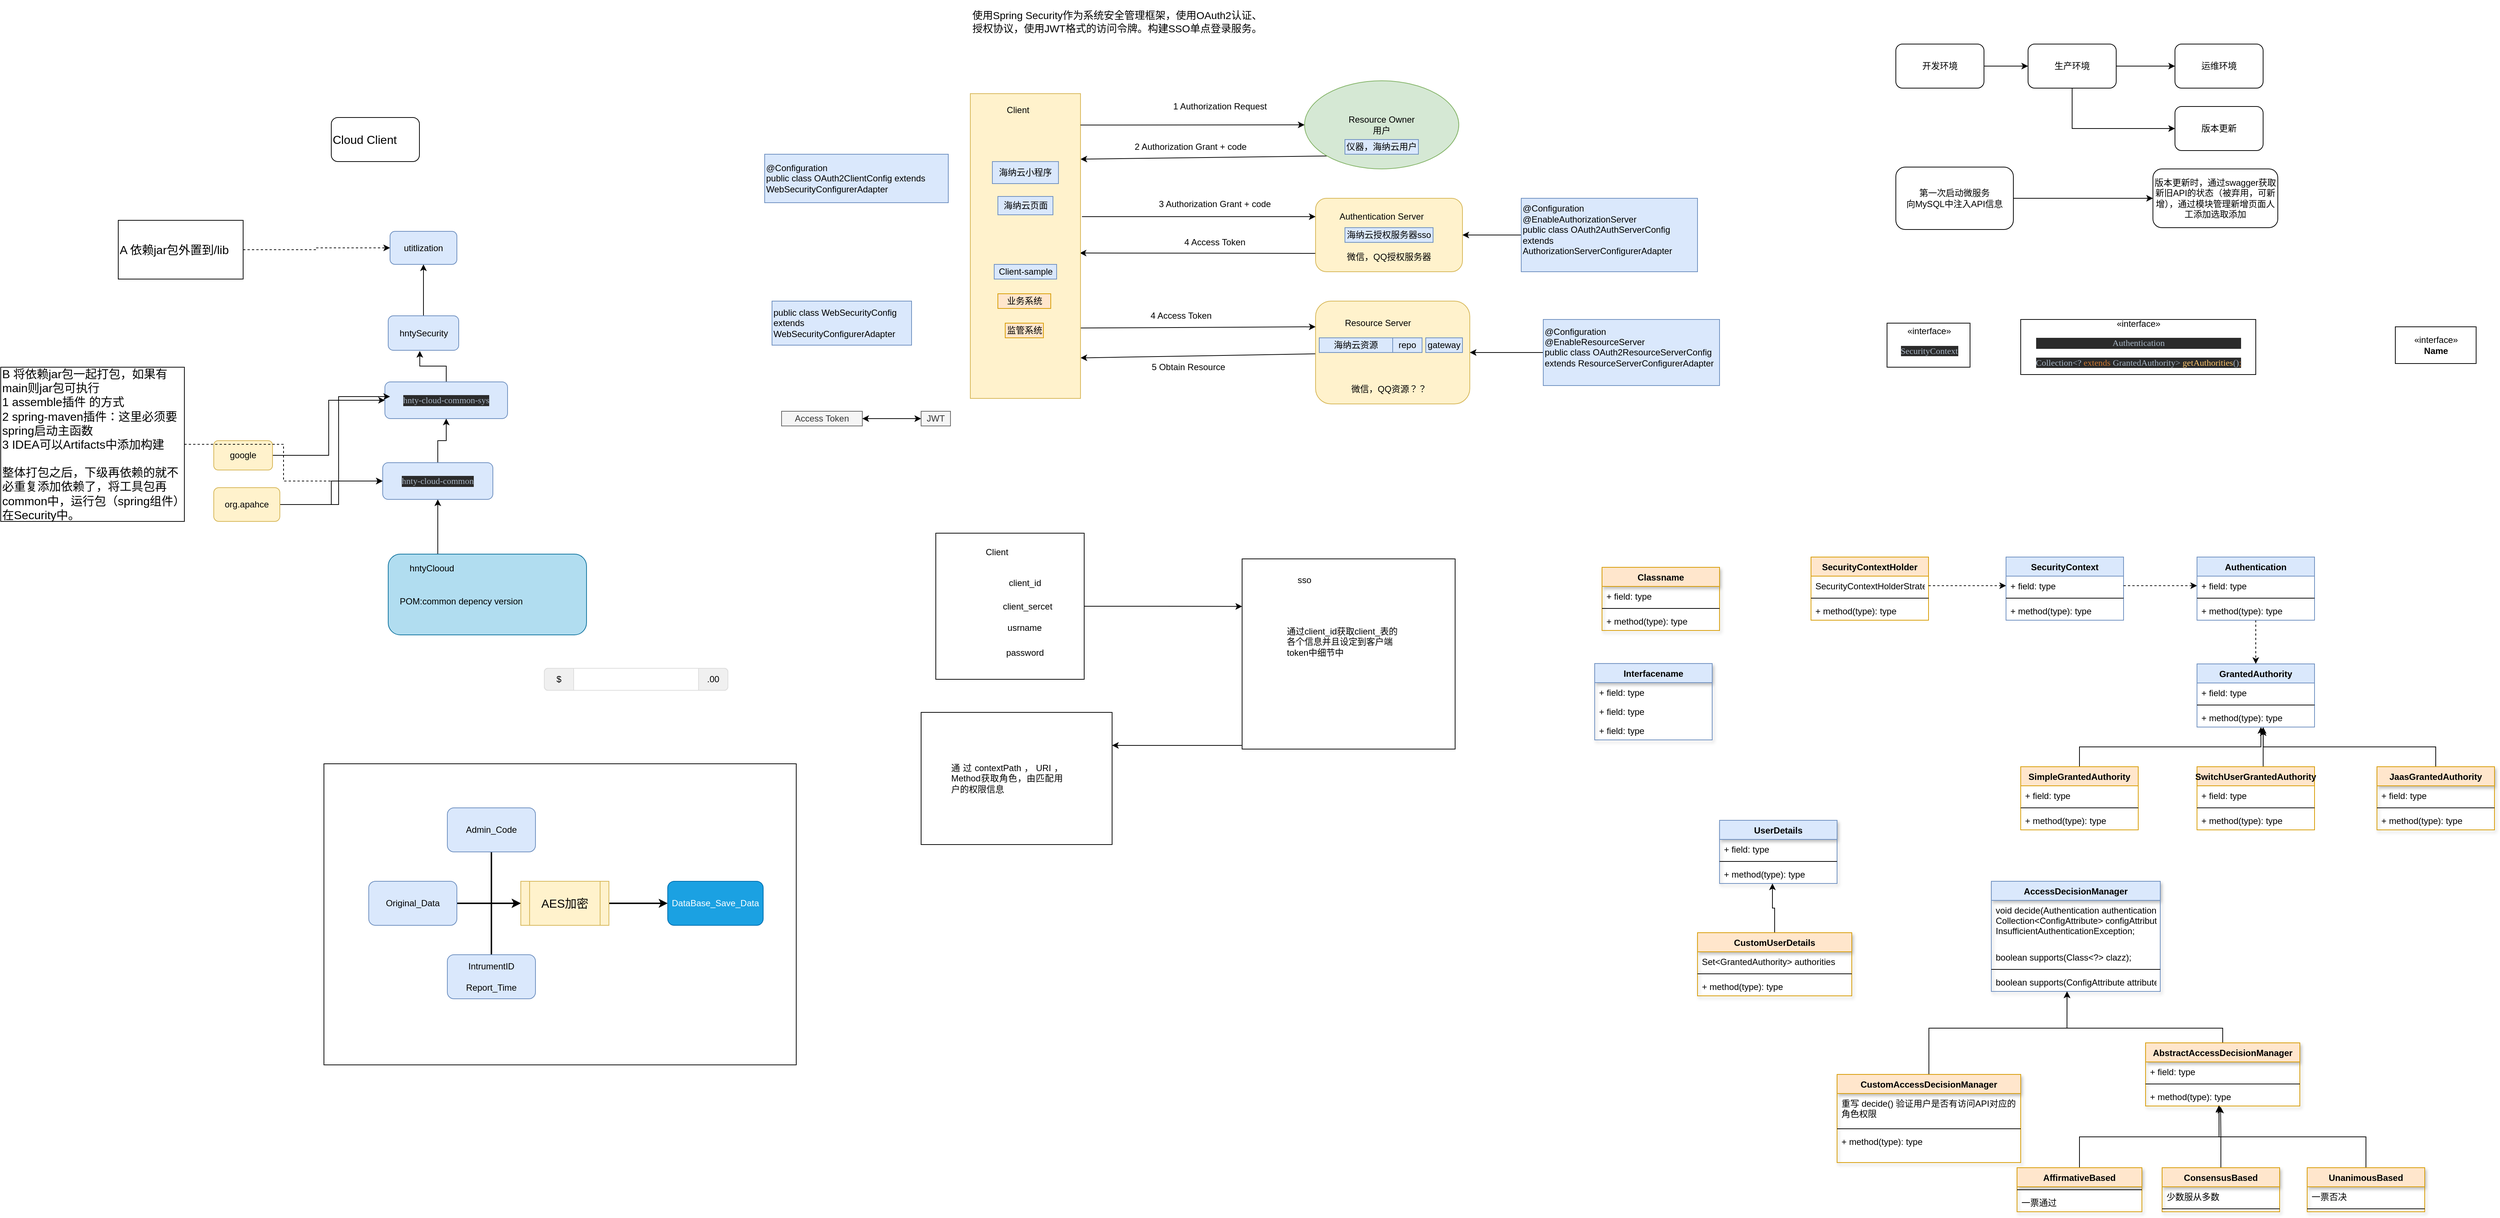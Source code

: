 <mxfile version="12.3.9" type="github" pages="1">
  <diagram id="NZ1MvinwC9dphN5qzvx4" name="Page-1">
    <mxGraphModel dx="3076" dy="762" grid="1" gridSize="10" guides="1" tooltips="1" connect="1" arrows="1" fold="1" page="1" pageScale="1" pageWidth="827" pageHeight="1169" math="0" shadow="0">
      <root>
        <mxCell id="0"/>
        <mxCell id="1" parent="0"/>
        <mxCell id="QCKz1rk2ccgRRMg8vA8--26" value="" style="rounded=0;whiteSpace=wrap;html=1;" parent="1" vertex="1">
          <mxGeometry x="33" y="1030" width="260" height="180" as="geometry"/>
        </mxCell>
        <mxCell id="hAzDHQYxlsSDVjP9j_ip-12" value="" style="rounded=0;whiteSpace=wrap;html=1;" parent="1" vertex="1">
          <mxGeometry x="-780" y="1100" width="643" height="410" as="geometry"/>
        </mxCell>
        <mxCell id="EbfM9CHVRym8zktASDZ2-1" value="&lt;p class=&quot;MsoNormal&quot;&gt;&lt;span style=&quot;font-size: 10.5pt&quot;&gt;&lt;font face=&quot;等线&quot;&gt;使用&lt;/font&gt;Spring&lt;/span&gt;&lt;span style=&quot;font-size: 10.5pt&quot;&gt;&amp;nbsp;Security&lt;/span&gt;&lt;span style=&quot;font-size: 10.5pt&quot;&gt;作为系统安全管理框架，使用&lt;/span&gt;&lt;span style=&quot;font-size: 10.5pt&quot;&gt;OAuth2&lt;/span&gt;&lt;span style=&quot;font-size: 10.5pt&quot;&gt;认证、授权协议，使用&lt;/span&gt;&lt;span style=&quot;font-size: 10.5pt&quot;&gt;JWT&lt;/span&gt;&lt;span style=&quot;font-size: 10.5pt&quot;&gt;&lt;font face=&quot;等线&quot;&gt;格式的访问令牌。构建&lt;/font&gt;SSO单点登录服务。&lt;/span&gt;&lt;/p&gt;" style="text;html=1;strokeColor=none;fillColor=none;align=center;verticalAlign=middle;whiteSpace=wrap;rounded=0;" parent="1" vertex="1">
          <mxGeometry x="100" y="60" width="400" height="60" as="geometry"/>
        </mxCell>
        <mxCell id="EbfM9CHVRym8zktASDZ2-30" style="edgeStyle=none;rounded=0;orthogonalLoop=1;jettySize=auto;html=1;exitX=0;exitY=1;exitDx=0;exitDy=0;entryX=1;entryY=0.215;entryDx=0;entryDy=0;entryPerimeter=0;" parent="1" source="EbfM9CHVRym8zktASDZ2-14" target="EbfM9CHVRym8zktASDZ2-17" edge="1">
          <mxGeometry relative="1" as="geometry"/>
        </mxCell>
        <mxCell id="EbfM9CHVRym8zktASDZ2-14" value="Resource Owner&lt;br&gt;用户" style="ellipse;whiteSpace=wrap;html=1;fillColor=#d5e8d4;strokeColor=#82b366;" parent="1" vertex="1">
          <mxGeometry x="555" y="170" width="210" height="120" as="geometry"/>
        </mxCell>
        <mxCell id="EbfM9CHVRym8zktASDZ2-38" style="edgeStyle=none;rounded=0;orthogonalLoop=1;jettySize=auto;html=1;exitX=0;exitY=0.75;exitDx=0;exitDy=0;entryX=0.993;entryY=0.523;entryDx=0;entryDy=0;entryPerimeter=0;" parent="1" source="EbfM9CHVRym8zktASDZ2-15" target="EbfM9CHVRym8zktASDZ2-17" edge="1">
          <mxGeometry relative="1" as="geometry"/>
        </mxCell>
        <mxCell id="EbfM9CHVRym8zktASDZ2-15" value="" style="rounded=1;whiteSpace=wrap;html=1;fillColor=#fff2cc;strokeColor=#d6b656;" parent="1" vertex="1">
          <mxGeometry x="570" y="330" width="200" height="100" as="geometry"/>
        </mxCell>
        <mxCell id="EbfM9CHVRym8zktASDZ2-41" style="edgeStyle=none;rounded=0;orthogonalLoop=1;jettySize=auto;html=1;entryX=1;entryY=0.867;entryDx=0;entryDy=0;entryPerimeter=0;" parent="1" source="EbfM9CHVRym8zktASDZ2-16" target="EbfM9CHVRym8zktASDZ2-17" edge="1">
          <mxGeometry relative="1" as="geometry"/>
        </mxCell>
        <mxCell id="EbfM9CHVRym8zktASDZ2-16" value="" style="rounded=1;whiteSpace=wrap;html=1;fillColor=#fff2cc;strokeColor=#d6b656;" parent="1" vertex="1">
          <mxGeometry x="570" y="470" width="210" height="140" as="geometry"/>
        </mxCell>
        <mxCell id="EbfM9CHVRym8zktASDZ2-40" style="edgeStyle=none;rounded=0;orthogonalLoop=1;jettySize=auto;html=1;exitX=0.993;exitY=0.769;exitDx=0;exitDy=0;entryX=0;entryY=0.25;entryDx=0;entryDy=0;exitPerimeter=0;" parent="1" source="EbfM9CHVRym8zktASDZ2-17" target="EbfM9CHVRym8zktASDZ2-16" edge="1">
          <mxGeometry relative="1" as="geometry"/>
        </mxCell>
        <mxCell id="EbfM9CHVRym8zktASDZ2-17" value="" style="rounded=0;whiteSpace=wrap;html=1;fillColor=#fff2cc;strokeColor=#d6b656;" parent="1" vertex="1">
          <mxGeometry x="100" y="187.5" width="150" height="415" as="geometry"/>
        </mxCell>
        <mxCell id="EbfM9CHVRym8zktASDZ2-18" value="Client" style="text;html=1;strokeColor=none;fillColor=none;align=center;verticalAlign=middle;whiteSpace=wrap;rounded=0;" parent="1" vertex="1">
          <mxGeometry x="145" y="200" width="40" height="20" as="geometry"/>
        </mxCell>
        <mxCell id="EbfM9CHVRym8zktASDZ2-19" value="仪器，海纳云用户" style="text;html=1;strokeColor=#6c8ebf;fillColor=#dae8fc;align=center;verticalAlign=middle;whiteSpace=wrap;rounded=0;" parent="1" vertex="1">
          <mxGeometry x="610" y="250" width="100" height="20" as="geometry"/>
        </mxCell>
        <mxCell id="EbfM9CHVRym8zktASDZ2-20" value="Authentication Server" style="text;html=1;strokeColor=none;fillColor=none;align=center;verticalAlign=middle;whiteSpace=wrap;rounded=0;" parent="1" vertex="1">
          <mxGeometry x="590" y="340" width="140" height="30" as="geometry"/>
        </mxCell>
        <mxCell id="EbfM9CHVRym8zktASDZ2-24" value="Resource Server" style="text;html=1;strokeColor=none;fillColor=none;align=center;verticalAlign=middle;whiteSpace=wrap;rounded=0;" parent="1" vertex="1">
          <mxGeometry x="600" y="480" width="110" height="40" as="geometry"/>
        </mxCell>
        <mxCell id="EbfM9CHVRym8zktASDZ2-25" value="海纳云小程序" style="text;html=1;strokeColor=#6c8ebf;fillColor=#dae8fc;align=center;verticalAlign=middle;whiteSpace=wrap;rounded=0;" parent="1" vertex="1">
          <mxGeometry x="130" y="280" width="90" height="30" as="geometry"/>
        </mxCell>
        <mxCell id="EbfM9CHVRym8zktASDZ2-26" value="海纳云页面" style="text;html=1;strokeColor=#6c8ebf;fillColor=#dae8fc;align=center;verticalAlign=middle;whiteSpace=wrap;rounded=0;" parent="1" vertex="1">
          <mxGeometry x="137.5" y="327.5" width="75" height="25" as="geometry"/>
        </mxCell>
        <mxCell id="EbfM9CHVRym8zktASDZ2-27" value="" style="endArrow=classic;html=1;exitX=1;exitY=0.103;exitDx=0;exitDy=0;entryX=0;entryY=0.5;entryDx=0;entryDy=0;exitPerimeter=0;" parent="1" source="EbfM9CHVRym8zktASDZ2-17" target="EbfM9CHVRym8zktASDZ2-14" edge="1">
          <mxGeometry width="50" height="50" relative="1" as="geometry">
            <mxPoint x="350" y="230" as="sourcePoint"/>
            <mxPoint x="400" y="180" as="targetPoint"/>
          </mxGeometry>
        </mxCell>
        <mxCell id="EbfM9CHVRym8zktASDZ2-28" value="1 Authorization Request" style="text;html=1;strokeColor=none;fillColor=none;align=center;verticalAlign=middle;whiteSpace=wrap;rounded=0;" parent="1" vertex="1">
          <mxGeometry x="360" y="190" width="160" height="30" as="geometry"/>
        </mxCell>
        <mxCell id="EbfM9CHVRym8zktASDZ2-31" value="2 Authorization Grant + code" style="text;html=1;strokeColor=none;fillColor=none;align=center;verticalAlign=middle;whiteSpace=wrap;rounded=0;" parent="1" vertex="1">
          <mxGeometry x="310" y="250" width="180" height="20" as="geometry"/>
        </mxCell>
        <mxCell id="EbfM9CHVRym8zktASDZ2-32" value="海纳云授权服务器sso" style="text;html=1;strokeColor=#6c8ebf;fillColor=#dae8fc;align=center;verticalAlign=middle;whiteSpace=wrap;rounded=0;" parent="1" vertex="1">
          <mxGeometry x="610" y="370" width="120" height="20" as="geometry"/>
        </mxCell>
        <mxCell id="EbfM9CHVRym8zktASDZ2-33" value="微信，QQ授权服务器" style="text;html=1;strokeColor=none;fillColor=none;align=center;verticalAlign=middle;whiteSpace=wrap;rounded=0;" parent="1" vertex="1">
          <mxGeometry x="610" y="400" width="120" height="20" as="geometry"/>
        </mxCell>
        <mxCell id="EbfM9CHVRym8zktASDZ2-34" value="海纳云资源" style="text;html=1;strokeColor=#6c8ebf;fillColor=#dae8fc;align=center;verticalAlign=middle;whiteSpace=wrap;rounded=0;" parent="1" vertex="1">
          <mxGeometry x="575" y="520" width="100" height="20" as="geometry"/>
        </mxCell>
        <mxCell id="EbfM9CHVRym8zktASDZ2-35" value="微信，QQ资源？？" style="text;html=1;strokeColor=none;fillColor=none;align=center;verticalAlign=middle;whiteSpace=wrap;rounded=0;" parent="1" vertex="1">
          <mxGeometry x="610" y="580" width="120" height="20" as="geometry"/>
        </mxCell>
        <mxCell id="EbfM9CHVRym8zktASDZ2-36" value="" style="endArrow=classic;html=1;entryX=0;entryY=0.25;entryDx=0;entryDy=0;" parent="1" target="EbfM9CHVRym8zktASDZ2-15" edge="1">
          <mxGeometry width="50" height="50" relative="1" as="geometry">
            <mxPoint x="252" y="355" as="sourcePoint"/>
            <mxPoint x="400" y="350" as="targetPoint"/>
          </mxGeometry>
        </mxCell>
        <mxCell id="EbfM9CHVRym8zktASDZ2-37" value="3 Authorization Grant + code" style="text;html=1;strokeColor=none;fillColor=none;align=center;verticalAlign=middle;whiteSpace=wrap;rounded=0;" parent="1" vertex="1">
          <mxGeometry x="346" y="328" width="174" height="20" as="geometry"/>
        </mxCell>
        <mxCell id="EbfM9CHVRym8zktASDZ2-39" value="4 Access Token" style="text;html=1;strokeColor=none;fillColor=none;align=center;verticalAlign=middle;whiteSpace=wrap;rounded=0;" parent="1" vertex="1">
          <mxGeometry x="346" y="380" width="174" height="20" as="geometry"/>
        </mxCell>
        <mxCell id="EbfM9CHVRym8zktASDZ2-44" value="4 Access Token" style="text;html=1;strokeColor=none;fillColor=none;align=center;verticalAlign=middle;whiteSpace=wrap;rounded=0;" parent="1" vertex="1">
          <mxGeometry x="300" y="480" width="174" height="20" as="geometry"/>
        </mxCell>
        <mxCell id="EbfM9CHVRym8zktASDZ2-45" value="5 Obtain Resource" style="text;html=1;strokeColor=none;fillColor=none;align=center;verticalAlign=middle;whiteSpace=wrap;rounded=0;" parent="1" vertex="1">
          <mxGeometry x="310" y="550" width="174" height="20" as="geometry"/>
        </mxCell>
        <mxCell id="EbfM9CHVRym8zktASDZ2-46" value="Access Token" style="text;html=1;strokeColor=#666666;fillColor=#f5f5f5;align=center;verticalAlign=middle;whiteSpace=wrap;rounded=0;fontColor=#333333;" parent="1" vertex="1">
          <mxGeometry x="-157" y="620" width="110" height="20" as="geometry"/>
        </mxCell>
        <mxCell id="EbfM9CHVRym8zktASDZ2-47" value="JWT" style="text;html=1;strokeColor=#666666;fillColor=#f5f5f5;align=center;verticalAlign=middle;whiteSpace=wrap;rounded=0;fontColor=#333333;" parent="1" vertex="1">
          <mxGeometry x="33" y="620" width="40" height="20" as="geometry"/>
        </mxCell>
        <mxCell id="EbfM9CHVRym8zktASDZ2-49" value="" style="endArrow=classic;startArrow=classic;html=1;exitX=1;exitY=0.5;exitDx=0;exitDy=0;entryX=0;entryY=0.5;entryDx=0;entryDy=0;" parent="1" source="EbfM9CHVRym8zktASDZ2-46" target="EbfM9CHVRym8zktASDZ2-47" edge="1">
          <mxGeometry width="50" height="50" relative="1" as="geometry">
            <mxPoint x="-27" y="630" as="sourcePoint"/>
            <mxPoint x="23" y="580" as="targetPoint"/>
          </mxGeometry>
        </mxCell>
        <mxCell id="EbfM9CHVRym8zktASDZ2-68" style="edgeStyle=orthogonalEdgeStyle;rounded=0;orthogonalLoop=1;jettySize=auto;html=1;entryX=1;entryY=0.5;entryDx=0;entryDy=0;" parent="1" source="EbfM9CHVRym8zktASDZ2-55" target="EbfM9CHVRym8zktASDZ2-15" edge="1">
          <mxGeometry relative="1" as="geometry"/>
        </mxCell>
        <mxCell id="EbfM9CHVRym8zktASDZ2-55" value="&lt;div&gt;@Configuration&lt;/div&gt;&lt;div&gt;@EnableAuthorizationServer&lt;/div&gt;&lt;div&gt;public class OAuth2AuthServerConfig extends AuthorizationServerConfigurerAdapter&amp;nbsp;&lt;/div&gt;&lt;div&gt;&lt;br&gt;&lt;/div&gt;" style="text;html=1;strokeColor=#6c8ebf;fillColor=#dae8fc;align=left;verticalAlign=middle;whiteSpace=wrap;rounded=0;" parent="1" vertex="1">
          <mxGeometry x="850" y="330" width="240" height="100" as="geometry"/>
        </mxCell>
        <mxCell id="EbfM9CHVRym8zktASDZ2-69" style="edgeStyle=orthogonalEdgeStyle;rounded=0;orthogonalLoop=1;jettySize=auto;html=1;" parent="1" source="EbfM9CHVRym8zktASDZ2-56" target="EbfM9CHVRym8zktASDZ2-16" edge="1">
          <mxGeometry relative="1" as="geometry"/>
        </mxCell>
        <mxCell id="EbfM9CHVRym8zktASDZ2-56" value="&lt;div&gt;@Configuration&lt;/div&gt;&lt;div&gt;@EnableResourceServer&lt;/div&gt;&lt;div&gt;public class OAuth2ResourceServerConfig extends ResourceServerConfigurerAdapter&lt;/div&gt;&lt;div&gt;&lt;br&gt;&lt;/div&gt;" style="text;html=1;strokeColor=#6c8ebf;fillColor=#dae8fc;align=left;verticalAlign=middle;whiteSpace=wrap;rounded=0;" parent="1" vertex="1">
          <mxGeometry x="880" y="495" width="240" height="90" as="geometry"/>
        </mxCell>
        <mxCell id="EbfM9CHVRym8zktASDZ2-57" value="Client-sample" style="text;html=1;strokeColor=#6c8ebf;fillColor=#dae8fc;align=center;verticalAlign=middle;whiteSpace=wrap;rounded=0;" parent="1" vertex="1">
          <mxGeometry x="132.5" y="420" width="85" height="20" as="geometry"/>
        </mxCell>
        <mxCell id="EbfM9CHVRym8zktASDZ2-58" value="业务系统" style="text;html=1;strokeColor=#d79b00;fillColor=#ffe6cc;align=center;verticalAlign=middle;whiteSpace=wrap;rounded=0;" parent="1" vertex="1">
          <mxGeometry x="137.5" y="460" width="72" height="20" as="geometry"/>
        </mxCell>
        <mxCell id="EbfM9CHVRym8zktASDZ2-59" value="监管系统" style="text;html=1;strokeColor=#d79b00;fillColor=#ffe6cc;align=center;verticalAlign=middle;whiteSpace=wrap;rounded=0;" parent="1" vertex="1">
          <mxGeometry x="147.5" y="500" width="52" height="20" as="geometry"/>
        </mxCell>
        <mxCell id="EbfM9CHVRym8zktASDZ2-62" value="repo" style="text;html=1;strokeColor=#6c8ebf;fillColor=#dae8fc;align=center;verticalAlign=middle;whiteSpace=wrap;rounded=0;" parent="1" vertex="1">
          <mxGeometry x="675" y="520" width="40" height="20" as="geometry"/>
        </mxCell>
        <mxCell id="EbfM9CHVRym8zktASDZ2-63" value="gateway" style="text;html=1;strokeColor=#6c8ebf;fillColor=#dae8fc;align=center;verticalAlign=middle;whiteSpace=wrap;rounded=0;" parent="1" vertex="1">
          <mxGeometry x="720" y="520" width="50" height="20" as="geometry"/>
        </mxCell>
        <mxCell id="EbfM9CHVRym8zktASDZ2-64" style="edgeStyle=none;rounded=0;orthogonalLoop=1;jettySize=auto;html=1;exitX=0.5;exitY=1;exitDx=0;exitDy=0;" parent="1" source="EbfM9CHVRym8zktASDZ2-34" target="EbfM9CHVRym8zktASDZ2-34" edge="1">
          <mxGeometry relative="1" as="geometry"/>
        </mxCell>
        <mxCell id="EbfM9CHVRym8zktASDZ2-66" value="&lt;div&gt;@Configuration&lt;/div&gt;&lt;div&gt;public class OAuth2ClientConfig extends WebSecurityConfigurerAdapter&lt;/div&gt;" style="text;html=1;strokeColor=#6c8ebf;fillColor=#dae8fc;align=left;verticalAlign=middle;whiteSpace=wrap;rounded=0;" parent="1" vertex="1">
          <mxGeometry x="-180" y="270" width="250" height="66" as="geometry"/>
        </mxCell>
        <mxCell id="EbfM9CHVRym8zktASDZ2-75" value="public class WebSecurityConfig extends WebSecurityConfigurerAdapter" style="text;html=1;strokeColor=#6c8ebf;fillColor=#dae8fc;align=left;verticalAlign=middle;whiteSpace=wrap;rounded=0;" parent="1" vertex="1">
          <mxGeometry x="-170" y="470" width="190" height="60" as="geometry"/>
        </mxCell>
        <mxCell id="ykTJ9mZG1ceql4sSW9hh-20" style="edgeStyle=orthogonalEdgeStyle;rounded=0;orthogonalLoop=1;jettySize=auto;html=1;exitX=0.25;exitY=0;exitDx=0;exitDy=0;entryX=0.5;entryY=1;entryDx=0;entryDy=0;fontSize=16;" parent="1" source="ykTJ9mZG1ceql4sSW9hh-1" target="ykTJ9mZG1ceql4sSW9hh-6" edge="1">
          <mxGeometry relative="1" as="geometry"/>
        </mxCell>
        <mxCell id="ykTJ9mZG1ceql4sSW9hh-1" value="" style="rounded=1;whiteSpace=wrap;html=1;fillColor=#b1ddf0;strokeColor=#10739e;" parent="1" vertex="1">
          <mxGeometry x="-692.5" y="814.5" width="270" height="110" as="geometry"/>
        </mxCell>
        <mxCell id="ykTJ9mZG1ceql4sSW9hh-2" value="hntyClooud" style="text;html=1;strokeColor=none;fillColor=none;align=center;verticalAlign=middle;whiteSpace=wrap;rounded=0;direction=south;" parent="1" vertex="1">
          <mxGeometry x="-673" y="821" width="80" height="25" as="geometry"/>
        </mxCell>
        <mxCell id="ykTJ9mZG1ceql4sSW9hh-3" value="POM:common depency version" style="text;html=1;strokeColor=none;fillColor=none;align=center;verticalAlign=middle;whiteSpace=wrap;rounded=0;" parent="1" vertex="1">
          <mxGeometry x="-678" y="859.5" width="170" height="38" as="geometry"/>
        </mxCell>
        <mxCell id="ykTJ9mZG1ceql4sSW9hh-12" style="edgeStyle=orthogonalEdgeStyle;rounded=0;orthogonalLoop=1;jettySize=auto;html=1;exitX=0.5;exitY=0;exitDx=0;exitDy=0;" parent="1" source="ykTJ9mZG1ceql4sSW9hh-4" target="ykTJ9mZG1ceql4sSW9hh-11" edge="1">
          <mxGeometry relative="1" as="geometry"/>
        </mxCell>
        <mxCell id="ykTJ9mZG1ceql4sSW9hh-4" value="hntySecurity" style="rounded=1;whiteSpace=wrap;html=1;fillColor=#dae8fc;strokeColor=#6c8ebf;" parent="1" vertex="1">
          <mxGeometry x="-692.5" y="490" width="96" height="47" as="geometry"/>
        </mxCell>
        <mxCell id="ykTJ9mZG1ceql4sSW9hh-8" style="edgeStyle=orthogonalEdgeStyle;rounded=0;orthogonalLoop=1;jettySize=auto;html=1;exitX=0.5;exitY=0;exitDx=0;exitDy=0;entryX=0.448;entryY=1.019;entryDx=0;entryDy=0;entryPerimeter=0;" parent="1" source="ykTJ9mZG1ceql4sSW9hh-5" target="ykTJ9mZG1ceql4sSW9hh-4" edge="1">
          <mxGeometry relative="1" as="geometry"/>
        </mxCell>
        <mxCell id="ykTJ9mZG1ceql4sSW9hh-5" value="&lt;pre style=&quot;background-color: #2b2b2b ; color: #a9b7c6 ; font-family: &amp;#34;consolas&amp;#34; ; font-size: 9.0pt&quot;&gt;hnty-cloud-common-sys&lt;/pre&gt;" style="rounded=1;whiteSpace=wrap;html=1;fillColor=#dae8fc;strokeColor=#6c8ebf;" parent="1" vertex="1">
          <mxGeometry x="-697" y="580" width="167" height="50" as="geometry"/>
        </mxCell>
        <mxCell id="ykTJ9mZG1ceql4sSW9hh-7" style="edgeStyle=orthogonalEdgeStyle;rounded=0;orthogonalLoop=1;jettySize=auto;html=1;exitX=0.5;exitY=0;exitDx=0;exitDy=0;entryX=0.5;entryY=1;entryDx=0;entryDy=0;" parent="1" source="ykTJ9mZG1ceql4sSW9hh-6" target="ykTJ9mZG1ceql4sSW9hh-5" edge="1">
          <mxGeometry relative="1" as="geometry"/>
        </mxCell>
        <mxCell id="ykTJ9mZG1ceql4sSW9hh-6" value="&lt;pre style=&quot;background-color: #2b2b2b ; color: #a9b7c6 ; font-family: &amp;#34;consolas&amp;#34; ; font-size: 9.0pt&quot;&gt;hnty-cloud-common&lt;/pre&gt;" style="rounded=1;whiteSpace=wrap;html=1;fillColor=#dae8fc;strokeColor=#6c8ebf;" parent="1" vertex="1">
          <mxGeometry x="-700" y="690" width="150" height="50" as="geometry"/>
        </mxCell>
        <mxCell id="ykTJ9mZG1ceql4sSW9hh-15" style="edgeStyle=orthogonalEdgeStyle;rounded=0;orthogonalLoop=1;jettySize=auto;html=1;exitX=1;exitY=0.5;exitDx=0;exitDy=0;entryX=0;entryY=0.5;entryDx=0;entryDy=0;fontSize=16;" parent="1" source="ykTJ9mZG1ceql4sSW9hh-9" target="ykTJ9mZG1ceql4sSW9hh-6" edge="1">
          <mxGeometry relative="1" as="geometry"/>
        </mxCell>
        <mxCell id="ykTJ9mZG1ceql4sSW9hh-17" style="edgeStyle=orthogonalEdgeStyle;rounded=0;orthogonalLoop=1;jettySize=auto;html=1;exitX=1;exitY=0.5;exitDx=0;exitDy=0;fontSize=16;" parent="1" source="ykTJ9mZG1ceql4sSW9hh-9" edge="1">
          <mxGeometry relative="1" as="geometry">
            <mxPoint x="-690" y="600" as="targetPoint"/>
            <Array as="points">
              <mxPoint x="-760" y="747"/>
              <mxPoint x="-760" y="600"/>
            </Array>
          </mxGeometry>
        </mxCell>
        <mxCell id="ykTJ9mZG1ceql4sSW9hh-9" value="org.apahce" style="rounded=1;whiteSpace=wrap;html=1;fillColor=#fff2cc;strokeColor=#d6b656;" parent="1" vertex="1">
          <mxGeometry x="-930" y="724" width="90" height="46" as="geometry"/>
        </mxCell>
        <mxCell id="ykTJ9mZG1ceql4sSW9hh-16" style="edgeStyle=orthogonalEdgeStyle;rounded=0;orthogonalLoop=1;jettySize=auto;html=1;exitX=1;exitY=0.5;exitDx=0;exitDy=0;entryX=0;entryY=0.5;entryDx=0;entryDy=0;fontSize=16;" parent="1" source="ykTJ9mZG1ceql4sSW9hh-10" target="ykTJ9mZG1ceql4sSW9hh-5" edge="1">
          <mxGeometry relative="1" as="geometry"/>
        </mxCell>
        <mxCell id="ykTJ9mZG1ceql4sSW9hh-10" value="google" style="rounded=1;whiteSpace=wrap;html=1;fillColor=#fff2cc;strokeColor=#d6b656;" parent="1" vertex="1">
          <mxGeometry x="-930" y="660" width="80" height="40" as="geometry"/>
        </mxCell>
        <mxCell id="ykTJ9mZG1ceql4sSW9hh-11" value="utitlization" style="rounded=1;whiteSpace=wrap;html=1;fillColor=#dae8fc;strokeColor=#6c8ebf;" parent="1" vertex="1">
          <mxGeometry x="-690" y="375" width="91" height="45" as="geometry"/>
        </mxCell>
        <mxCell id="ykTJ9mZG1ceql4sSW9hh-18" style="edgeStyle=orthogonalEdgeStyle;rounded=0;orthogonalLoop=1;jettySize=auto;html=1;fontSize=16;dashed=1;" parent="1" source="ykTJ9mZG1ceql4sSW9hh-13" target="ykTJ9mZG1ceql4sSW9hh-11" edge="1">
          <mxGeometry relative="1" as="geometry"/>
        </mxCell>
        <mxCell id="ykTJ9mZG1ceql4sSW9hh-13" value="A 依赖jar包外置到/lib" style="rounded=0;whiteSpace=wrap;html=1;align=left;fontSize=16;" parent="1" vertex="1">
          <mxGeometry x="-1060" y="360" width="170" height="80" as="geometry"/>
        </mxCell>
        <mxCell id="ykTJ9mZG1ceql4sSW9hh-19" style="edgeStyle=orthogonalEdgeStyle;rounded=0;orthogonalLoop=1;jettySize=auto;html=1;entryX=0;entryY=0.5;entryDx=0;entryDy=0;fontSize=16;dashed=1;" parent="1" source="ykTJ9mZG1ceql4sSW9hh-14" target="ykTJ9mZG1ceql4sSW9hh-6" edge="1">
          <mxGeometry relative="1" as="geometry"/>
        </mxCell>
        <mxCell id="ykTJ9mZG1ceql4sSW9hh-14" value="B 将依赖jar包一起打包，如果有main则jar包可执行&lt;br style=&quot;font-size: 16px&quot;&gt;1 assemble插件 的方式&lt;br style=&quot;font-size: 16px&quot;&gt;2 spring-maven插件：这里必须要spring启动主函数&lt;br style=&quot;font-size: 16px&quot;&gt;3 IDEA可以Artifacts中添加构建&lt;br&gt;&lt;br&gt;整体打包之后，下级再依赖的就不必重复添加依赖了，将工具包再common中，运行包（spring组件）在Security中。" style="rounded=0;whiteSpace=wrap;html=1;align=left;fontSize=16;" parent="1" vertex="1">
          <mxGeometry x="-1220" y="560" width="250" height="210" as="geometry"/>
        </mxCell>
        <mxCell id="ykTJ9mZG1ceql4sSW9hh-21" value="Cloud Client" style="rounded=1;whiteSpace=wrap;html=1;fontSize=16;align=left;" parent="1" vertex="1">
          <mxGeometry x="-770" y="220" width="120" height="60" as="geometry"/>
        </mxCell>
        <mxCell id="hAzDHQYxlsSDVjP9j_ip-1" value="" style="html=1;shadow=0;dashed=0;shape=mxgraph.bootstrap.rrect;rSize=5;strokeColor=#dddddd;fillColor=#ffffff;spacingLeft=50;fontSize=14;align=left;fontColor=#dddddd;whiteSpace=wrap;" parent="1" vertex="1">
          <mxGeometry x="-480" y="970" width="250" height="30" as="geometry"/>
        </mxCell>
        <mxCell id="hAzDHQYxlsSDVjP9j_ip-2" value="$" style="html=1;shadow=0;dashed=0;shape=mxgraph.bootstrap.leftButton;rSize=5;strokeColor=#dddddd;fillColor=#f0f0f0;whiteSpace=wrap;resizeHeight=1;" parent="hAzDHQYxlsSDVjP9j_ip-1" vertex="1">
          <mxGeometry width="40" height="30" relative="1" as="geometry"/>
        </mxCell>
        <mxCell id="hAzDHQYxlsSDVjP9j_ip-3" value=".00" style="html=1;shadow=0;dashed=0;shape=mxgraph.bootstrap.rightButton;rSize=5;strokeColor=#dddddd;fillColor=#f0f0f0;whiteSpace=wrap;resizeHeight=1;" parent="hAzDHQYxlsSDVjP9j_ip-1" vertex="1">
          <mxGeometry x="1" width="40" height="30" relative="1" as="geometry">
            <mxPoint x="-40" as="offset"/>
          </mxGeometry>
        </mxCell>
        <mxCell id="hAzDHQYxlsSDVjP9j_ip-7" style="edgeStyle=orthogonalEdgeStyle;rounded=0;orthogonalLoop=1;jettySize=auto;html=1;exitX=1;exitY=0.5;exitDx=0;exitDy=0;entryX=0;entryY=0.5;entryDx=0;entryDy=0;endArrow=classic;endFill=1;strokeWidth=2;" parent="1" source="hAzDHQYxlsSDVjP9j_ip-4" target="hAzDHQYxlsSDVjP9j_ip-6" edge="1">
          <mxGeometry relative="1" as="geometry"/>
        </mxCell>
        <mxCell id="hAzDHQYxlsSDVjP9j_ip-4" value="Original_Data" style="rounded=1;whiteSpace=wrap;html=1;fillColor=#dae8fc;strokeColor=#6c8ebf;" parent="1" vertex="1">
          <mxGeometry x="-719" y="1260" width="120" height="60" as="geometry"/>
        </mxCell>
        <mxCell id="hAzDHQYxlsSDVjP9j_ip-8" style="edgeStyle=orthogonalEdgeStyle;rounded=0;orthogonalLoop=1;jettySize=auto;html=1;exitX=0.5;exitY=0;exitDx=0;exitDy=0;strokeWidth=2;" parent="1" source="hAzDHQYxlsSDVjP9j_ip-5" edge="1">
          <mxGeometry relative="1" as="geometry">
            <mxPoint x="-512" y="1290" as="targetPoint"/>
            <Array as="points">
              <mxPoint x="-552" y="1290"/>
            </Array>
          </mxGeometry>
        </mxCell>
        <mxCell id="hAzDHQYxlsSDVjP9j_ip-5" value="IntrumentID&lt;br&gt;&lt;br&gt;Report_Time" style="rounded=1;whiteSpace=wrap;html=1;fillColor=#dae8fc;strokeColor=#6c8ebf;" parent="1" vertex="1">
          <mxGeometry x="-612" y="1360" width="120" height="60" as="geometry"/>
        </mxCell>
        <mxCell id="hAzDHQYxlsSDVjP9j_ip-10" style="edgeStyle=orthogonalEdgeStyle;rounded=0;orthogonalLoop=1;jettySize=auto;html=1;strokeWidth=2;endArrow=classic;endFill=1;" parent="1" source="hAzDHQYxlsSDVjP9j_ip-6" target="hAzDHQYxlsSDVjP9j_ip-9" edge="1">
          <mxGeometry relative="1" as="geometry"/>
        </mxCell>
        <mxCell id="hAzDHQYxlsSDVjP9j_ip-6" value="&lt;p class=&quot;MsoNormal&quot;&gt;&lt;span style=&quot;font-size: 12.0pt&quot;&gt;AES加密&lt;/span&gt;&lt;/p&gt;" style="shape=process;whiteSpace=wrap;html=1;backgroundOutline=1;fillColor=#fff2cc;strokeColor=#d6b656;" parent="1" vertex="1">
          <mxGeometry x="-512" y="1260" width="120" height="60" as="geometry"/>
        </mxCell>
        <mxCell id="hAzDHQYxlsSDVjP9j_ip-9" value="DataBase_Save_Data" style="rounded=1;whiteSpace=wrap;html=1;fillColor=#1ba1e2;strokeColor=#006EAF;fontColor=#ffffff;" parent="1" vertex="1">
          <mxGeometry x="-312" y="1260" width="130" height="60" as="geometry"/>
        </mxCell>
        <mxCell id="hAzDHQYxlsSDVjP9j_ip-13" style="edgeStyle=orthogonalEdgeStyle;rounded=0;orthogonalLoop=1;jettySize=auto;html=1;entryX=0;entryY=0.5;entryDx=0;entryDy=0;endArrow=classic;endFill=1;strokeWidth=2;" parent="1" source="hAzDHQYxlsSDVjP9j_ip-11" target="hAzDHQYxlsSDVjP9j_ip-6" edge="1">
          <mxGeometry relative="1" as="geometry"/>
        </mxCell>
        <mxCell id="hAzDHQYxlsSDVjP9j_ip-11" value="Admin_Code" style="rounded=1;whiteSpace=wrap;html=1;fillColor=#dae8fc;strokeColor=#6c8ebf;" parent="1" vertex="1">
          <mxGeometry x="-612" y="1160" width="120" height="60" as="geometry"/>
        </mxCell>
        <mxCell id="QCKz1rk2ccgRRMg8vA8--23" style="edgeStyle=orthogonalEdgeStyle;rounded=0;orthogonalLoop=1;jettySize=auto;html=1;entryX=0;entryY=0.25;entryDx=0;entryDy=0;" parent="1" source="QCKz1rk2ccgRRMg8vA8--14" target="QCKz1rk2ccgRRMg8vA8--20" edge="1">
          <mxGeometry relative="1" as="geometry"/>
        </mxCell>
        <mxCell id="QCKz1rk2ccgRRMg8vA8--14" value="" style="rounded=0;whiteSpace=wrap;html=1;" parent="1" vertex="1">
          <mxGeometry x="53" y="786" width="202" height="199" as="geometry"/>
        </mxCell>
        <mxCell id="QCKz1rk2ccgRRMg8vA8--15" value="Client&amp;nbsp;" style="text;html=1;strokeColor=none;fillColor=none;align=center;verticalAlign=middle;whiteSpace=wrap;rounded=0;" parent="1" vertex="1">
          <mxGeometry x="118" y="801.5" width="40" height="20" as="geometry"/>
        </mxCell>
        <mxCell id="QCKz1rk2ccgRRMg8vA8--16" value="client_id" style="text;html=1;strokeColor=none;fillColor=none;align=center;verticalAlign=middle;whiteSpace=wrap;rounded=0;" parent="1" vertex="1">
          <mxGeometry x="128.5" y="837" width="91" height="34" as="geometry"/>
        </mxCell>
        <mxCell id="QCKz1rk2ccgRRMg8vA8--17" value="client_sercet" style="text;html=1;strokeColor=none;fillColor=none;align=center;verticalAlign=middle;whiteSpace=wrap;rounded=0;" parent="1" vertex="1">
          <mxGeometry x="158" y="875.5" width="40" height="20" as="geometry"/>
        </mxCell>
        <mxCell id="QCKz1rk2ccgRRMg8vA8--18" value="usrname" style="text;html=1;strokeColor=none;fillColor=none;align=center;verticalAlign=middle;whiteSpace=wrap;rounded=0;" parent="1" vertex="1">
          <mxGeometry x="154" y="904.5" width="40" height="20" as="geometry"/>
        </mxCell>
        <mxCell id="QCKz1rk2ccgRRMg8vA8--19" value="password" style="text;html=1;strokeColor=none;fillColor=none;align=center;verticalAlign=middle;whiteSpace=wrap;rounded=0;" parent="1" vertex="1">
          <mxGeometry x="133.5" y="933.5" width="81" height="30" as="geometry"/>
        </mxCell>
        <mxCell id="QCKz1rk2ccgRRMg8vA8--27" style="edgeStyle=orthogonalEdgeStyle;rounded=0;orthogonalLoop=1;jettySize=auto;html=1;exitX=0;exitY=0.75;exitDx=0;exitDy=0;entryX=1;entryY=0.25;entryDx=0;entryDy=0;" parent="1" source="QCKz1rk2ccgRRMg8vA8--20" target="QCKz1rk2ccgRRMg8vA8--26" edge="1">
          <mxGeometry relative="1" as="geometry">
            <Array as="points">
              <mxPoint x="470" y="1075"/>
            </Array>
          </mxGeometry>
        </mxCell>
        <mxCell id="QCKz1rk2ccgRRMg8vA8--20" value="" style="rounded=0;whiteSpace=wrap;html=1;" parent="1" vertex="1">
          <mxGeometry x="470" y="821" width="290" height="259" as="geometry"/>
        </mxCell>
        <mxCell id="QCKz1rk2ccgRRMg8vA8--22" value="sso" style="text;html=1;strokeColor=none;fillColor=none;align=center;verticalAlign=middle;whiteSpace=wrap;rounded=0;" parent="1" vertex="1">
          <mxGeometry x="535" y="839.5" width="40" height="20" as="geometry"/>
        </mxCell>
        <mxCell id="QCKz1rk2ccgRRMg8vA8--24" value="通过client_id获取client_表的各个信息并且设定到客户端token中细节中" style="text;html=1;strokeColor=none;fillColor=none;align=left;verticalAlign=middle;whiteSpace=wrap;rounded=0;" parent="1" vertex="1">
          <mxGeometry x="528.5" y="895.5" width="163" height="76" as="geometry"/>
        </mxCell>
        <mxCell id="QCKz1rk2ccgRRMg8vA8--25" value="&lt;div style=&quot;text-align: justify&quot;&gt;&lt;span&gt;通过contextPath，URI，Method获取角色，由匹配用户的权限信息&lt;/span&gt;&lt;/div&gt;" style="text;html=1;strokeColor=none;fillColor=none;align=center;verticalAlign=middle;whiteSpace=wrap;rounded=0;" parent="1" vertex="1">
          <mxGeometry x="73" y="1085" width="154" height="70" as="geometry"/>
        </mxCell>
        <mxCell id="4rBZ-rB15u3rt3FYG79K-1" style="edgeStyle=orthogonalEdgeStyle;rounded=0;orthogonalLoop=1;jettySize=auto;html=1;entryX=0;entryY=0.5;entryDx=0;entryDy=0;" parent="1" source="eYOd4Z1K1igR0sVCnVpQ-1" target="eYOd4Z1K1igR0sVCnVpQ-2" edge="1">
          <mxGeometry relative="1" as="geometry"/>
        </mxCell>
        <mxCell id="eYOd4Z1K1igR0sVCnVpQ-1" value="第一次启动微服务&lt;br&gt;向MySQL中注入API信息" style="rounded=1;whiteSpace=wrap;html=1;" parent="1" vertex="1">
          <mxGeometry x="1360" y="287.5" width="160" height="85" as="geometry"/>
        </mxCell>
        <mxCell id="eYOd4Z1K1igR0sVCnVpQ-2" value="版本更新时，通过swagger获取新旧API的状态（被弃用，可新增），通过模块管理新增页面人工添加选取添加" style="rounded=1;whiteSpace=wrap;html=1;" parent="1" vertex="1">
          <mxGeometry x="1710" y="290" width="170" height="80" as="geometry"/>
        </mxCell>
        <mxCell id="eYOd4Z1K1igR0sVCnVpQ-5" value="" style="edgeStyle=orthogonalEdgeStyle;rounded=0;orthogonalLoop=1;jettySize=auto;html=1;" parent="1" source="eYOd4Z1K1igR0sVCnVpQ-3" target="eYOd4Z1K1igR0sVCnVpQ-4" edge="1">
          <mxGeometry relative="1" as="geometry"/>
        </mxCell>
        <mxCell id="eYOd4Z1K1igR0sVCnVpQ-3" value="开发环境" style="rounded=1;whiteSpace=wrap;html=1;" parent="1" vertex="1">
          <mxGeometry x="1360" y="120" width="120" height="60" as="geometry"/>
        </mxCell>
        <mxCell id="eYOd4Z1K1igR0sVCnVpQ-7" style="edgeStyle=orthogonalEdgeStyle;rounded=0;orthogonalLoop=1;jettySize=auto;html=1;" parent="1" source="eYOd4Z1K1igR0sVCnVpQ-4" target="eYOd4Z1K1igR0sVCnVpQ-6" edge="1">
          <mxGeometry relative="1" as="geometry"/>
        </mxCell>
        <mxCell id="eYOd4Z1K1igR0sVCnVpQ-9" style="edgeStyle=orthogonalEdgeStyle;rounded=0;orthogonalLoop=1;jettySize=auto;html=1;entryX=0;entryY=0.5;entryDx=0;entryDy=0;" parent="1" source="eYOd4Z1K1igR0sVCnVpQ-4" target="eYOd4Z1K1igR0sVCnVpQ-8" edge="1">
          <mxGeometry relative="1" as="geometry">
            <Array as="points">
              <mxPoint x="1600" y="235"/>
            </Array>
          </mxGeometry>
        </mxCell>
        <mxCell id="eYOd4Z1K1igR0sVCnVpQ-4" value="生产环境" style="rounded=1;whiteSpace=wrap;html=1;" parent="1" vertex="1">
          <mxGeometry x="1540" y="120" width="120" height="60" as="geometry"/>
        </mxCell>
        <mxCell id="eYOd4Z1K1igR0sVCnVpQ-6" value="运维环境" style="rounded=1;whiteSpace=wrap;html=1;" parent="1" vertex="1">
          <mxGeometry x="1740" y="120" width="120" height="60" as="geometry"/>
        </mxCell>
        <mxCell id="eYOd4Z1K1igR0sVCnVpQ-8" value="版本更新" style="rounded=1;whiteSpace=wrap;html=1;" parent="1" vertex="1">
          <mxGeometry x="1740" y="205" width="120" height="60" as="geometry"/>
        </mxCell>
        <mxCell id="USMyP67-8O-PpiU-QbpN-3" value="&amp;laquo;interface&amp;raquo;&lt;br&gt;&lt;b&gt;Name&lt;/b&gt;" style="html=1;" vertex="1" parent="1">
          <mxGeometry x="2040" y="505" width="110" height="50" as="geometry"/>
        </mxCell>
        <mxCell id="USMyP67-8O-PpiU-QbpN-10" value="«interface»&lt;br&gt;&lt;pre style=&quot;background-color: #2b2b2b ; color: #a9b7c6 ; font-family: &amp;#34;consolas&amp;#34; ; font-size: 9.0pt&quot;&gt;SecurityContext&lt;/pre&gt;" style="html=1;" vertex="1" parent="1">
          <mxGeometry x="1348" y="500" width="113" height="60" as="geometry"/>
        </mxCell>
        <mxCell id="USMyP67-8O-PpiU-QbpN-11" value="«interface»&lt;br&gt;&lt;pre style=&quot;background-color: #2b2b2b ; color: #a9b7c6 ; font-family: &amp;#34;consolas&amp;#34; ; font-size: 9.0pt&quot;&gt;Authentication&lt;/pre&gt;&lt;pre style=&quot;background-color: #2b2b2b ; color: #a9b7c6 ; font-family: &amp;#34;consolas&amp;#34; ; font-size: 9.0pt&quot;&gt;&lt;pre style=&quot;font-family: &amp;#34;consolas&amp;#34; ; font-size: 9pt&quot;&gt;Collection&amp;lt;? &lt;span style=&quot;color: #cc7832&quot;&gt;extends &lt;/span&gt;GrantedAuthority&amp;gt; &lt;span style=&quot;color: #ffc66d&quot;&gt;getAuthorities&lt;/span&gt;()&lt;span style=&quot;color: #cc7832&quot;&gt;;&lt;/span&gt;&lt;/pre&gt;&lt;/pre&gt;" style="html=1;" vertex="1" parent="1">
          <mxGeometry x="1530" y="495" width="320" height="75" as="geometry"/>
        </mxCell>
        <mxCell id="USMyP67-8O-PpiU-QbpN-18" value="SecurityContextHolder" style="swimlane;fontStyle=1;align=center;verticalAlign=top;childLayout=stackLayout;horizontal=1;startSize=26;horizontalStack=0;resizeParent=1;resizeParentMax=0;resizeLast=0;collapsible=1;marginBottom=0;fillColor=#ffe6cc;strokeColor=#d79b00;" vertex="1" parent="1">
          <mxGeometry x="1244.5" y="818.5" width="160" height="86" as="geometry"/>
        </mxCell>
        <mxCell id="USMyP67-8O-PpiU-QbpN-19" value="SecurityContextHolderStrategy strategy;" style="text;strokeColor=none;fillColor=none;align=left;verticalAlign=top;spacingLeft=4;spacingRight=4;overflow=hidden;rotatable=0;points=[[0,0.5],[1,0.5]];portConstraint=eastwest;" vertex="1" parent="USMyP67-8O-PpiU-QbpN-18">
          <mxGeometry y="26" width="160" height="26" as="geometry"/>
        </mxCell>
        <mxCell id="USMyP67-8O-PpiU-QbpN-20" value="" style="line;strokeWidth=1;fillColor=none;align=left;verticalAlign=middle;spacingTop=-1;spacingLeft=3;spacingRight=3;rotatable=0;labelPosition=right;points=[];portConstraint=eastwest;" vertex="1" parent="USMyP67-8O-PpiU-QbpN-18">
          <mxGeometry y="52" width="160" height="8" as="geometry"/>
        </mxCell>
        <mxCell id="USMyP67-8O-PpiU-QbpN-21" value="+ method(type): type" style="text;strokeColor=none;fillColor=none;align=left;verticalAlign=top;spacingLeft=4;spacingRight=4;overflow=hidden;rotatable=0;points=[[0,0.5],[1,0.5]];portConstraint=eastwest;" vertex="1" parent="USMyP67-8O-PpiU-QbpN-18">
          <mxGeometry y="60" width="160" height="26" as="geometry"/>
        </mxCell>
        <mxCell id="USMyP67-8O-PpiU-QbpN-22" value="SecurityContext" style="swimlane;fontStyle=1;align=center;verticalAlign=top;childLayout=stackLayout;horizontal=1;startSize=26;horizontalStack=0;resizeParent=1;resizeParentMax=0;resizeLast=0;collapsible=1;marginBottom=0;fillColor=#dae8fc;strokeColor=#6c8ebf;" vertex="1" parent="1">
          <mxGeometry x="1510" y="818.5" width="160" height="86" as="geometry"/>
        </mxCell>
        <mxCell id="USMyP67-8O-PpiU-QbpN-23" value="+ field: type" style="text;strokeColor=none;fillColor=none;align=left;verticalAlign=top;spacingLeft=4;spacingRight=4;overflow=hidden;rotatable=0;points=[[0,0.5],[1,0.5]];portConstraint=eastwest;" vertex="1" parent="USMyP67-8O-PpiU-QbpN-22">
          <mxGeometry y="26" width="160" height="26" as="geometry"/>
        </mxCell>
        <mxCell id="USMyP67-8O-PpiU-QbpN-24" value="" style="line;strokeWidth=1;fillColor=none;align=left;verticalAlign=middle;spacingTop=-1;spacingLeft=3;spacingRight=3;rotatable=0;labelPosition=right;points=[];portConstraint=eastwest;" vertex="1" parent="USMyP67-8O-PpiU-QbpN-22">
          <mxGeometry y="52" width="160" height="8" as="geometry"/>
        </mxCell>
        <mxCell id="USMyP67-8O-PpiU-QbpN-25" value="+ method(type): type" style="text;strokeColor=none;fillColor=none;align=left;verticalAlign=top;spacingLeft=4;spacingRight=4;overflow=hidden;rotatable=0;points=[[0,0.5],[1,0.5]];portConstraint=eastwest;" vertex="1" parent="USMyP67-8O-PpiU-QbpN-22">
          <mxGeometry y="60" width="160" height="26" as="geometry"/>
        </mxCell>
        <mxCell id="USMyP67-8O-PpiU-QbpN-36" style="edgeStyle=orthogonalEdgeStyle;rounded=0;orthogonalLoop=1;jettySize=auto;html=1;entryX=0.5;entryY=0;entryDx=0;entryDy=0;dashed=1;" edge="1" parent="1" source="USMyP67-8O-PpiU-QbpN-26" target="USMyP67-8O-PpiU-QbpN-32">
          <mxGeometry relative="1" as="geometry"/>
        </mxCell>
        <mxCell id="USMyP67-8O-PpiU-QbpN-26" value="Authentication" style="swimlane;fontStyle=1;align=center;verticalAlign=top;childLayout=stackLayout;horizontal=1;startSize=26;horizontalStack=0;resizeParent=1;resizeParentMax=0;resizeLast=0;collapsible=1;marginBottom=0;fillColor=#dae8fc;strokeColor=#6c8ebf;" vertex="1" parent="1">
          <mxGeometry x="1770" y="818.5" width="160" height="86" as="geometry"/>
        </mxCell>
        <mxCell id="USMyP67-8O-PpiU-QbpN-27" value="+ field: type" style="text;strokeColor=none;fillColor=none;align=left;verticalAlign=top;spacingLeft=4;spacingRight=4;overflow=hidden;rotatable=0;points=[[0,0.5],[1,0.5]];portConstraint=eastwest;" vertex="1" parent="USMyP67-8O-PpiU-QbpN-26">
          <mxGeometry y="26" width="160" height="26" as="geometry"/>
        </mxCell>
        <mxCell id="USMyP67-8O-PpiU-QbpN-28" value="" style="line;strokeWidth=1;fillColor=none;align=left;verticalAlign=middle;spacingTop=-1;spacingLeft=3;spacingRight=3;rotatable=0;labelPosition=right;points=[];portConstraint=eastwest;" vertex="1" parent="USMyP67-8O-PpiU-QbpN-26">
          <mxGeometry y="52" width="160" height="8" as="geometry"/>
        </mxCell>
        <mxCell id="USMyP67-8O-PpiU-QbpN-29" value="+ method(type): type" style="text;strokeColor=none;fillColor=none;align=left;verticalAlign=top;spacingLeft=4;spacingRight=4;overflow=hidden;rotatable=0;points=[[0,0.5],[1,0.5]];portConstraint=eastwest;" vertex="1" parent="USMyP67-8O-PpiU-QbpN-26">
          <mxGeometry y="60" width="160" height="26" as="geometry"/>
        </mxCell>
        <mxCell id="USMyP67-8O-PpiU-QbpN-30" style="edgeStyle=orthogonalEdgeStyle;rounded=0;orthogonalLoop=1;jettySize=auto;html=1;entryX=0;entryY=0.5;entryDx=0;entryDy=0;dashed=1;" edge="1" parent="1" source="USMyP67-8O-PpiU-QbpN-19" target="USMyP67-8O-PpiU-QbpN-23">
          <mxGeometry relative="1" as="geometry"/>
        </mxCell>
        <mxCell id="USMyP67-8O-PpiU-QbpN-31" style="edgeStyle=orthogonalEdgeStyle;rounded=0;orthogonalLoop=1;jettySize=auto;html=1;dashed=1;" edge="1" parent="1" source="USMyP67-8O-PpiU-QbpN-23" target="USMyP67-8O-PpiU-QbpN-27">
          <mxGeometry relative="1" as="geometry"/>
        </mxCell>
        <mxCell id="USMyP67-8O-PpiU-QbpN-32" value="GrantedAuthority" style="swimlane;fontStyle=1;align=center;verticalAlign=top;childLayout=stackLayout;horizontal=1;startSize=26;horizontalStack=0;resizeParent=1;resizeParentMax=0;resizeLast=0;collapsible=1;marginBottom=0;fillColor=#dae8fc;strokeColor=#6c8ebf;" vertex="1" parent="1">
          <mxGeometry x="1770" y="964" width="160" height="86" as="geometry"/>
        </mxCell>
        <mxCell id="USMyP67-8O-PpiU-QbpN-33" value="+ field: type" style="text;strokeColor=none;fillColor=none;align=left;verticalAlign=top;spacingLeft=4;spacingRight=4;overflow=hidden;rotatable=0;points=[[0,0.5],[1,0.5]];portConstraint=eastwest;" vertex="1" parent="USMyP67-8O-PpiU-QbpN-32">
          <mxGeometry y="26" width="160" height="26" as="geometry"/>
        </mxCell>
        <mxCell id="USMyP67-8O-PpiU-QbpN-34" value="" style="line;strokeWidth=1;fillColor=none;align=left;verticalAlign=middle;spacingTop=-1;spacingLeft=3;spacingRight=3;rotatable=0;labelPosition=right;points=[];portConstraint=eastwest;" vertex="1" parent="USMyP67-8O-PpiU-QbpN-32">
          <mxGeometry y="52" width="160" height="8" as="geometry"/>
        </mxCell>
        <mxCell id="USMyP67-8O-PpiU-QbpN-35" value="+ method(type): type" style="text;strokeColor=none;fillColor=none;align=left;verticalAlign=top;spacingLeft=4;spacingRight=4;overflow=hidden;rotatable=0;points=[[0,0.5],[1,0.5]];portConstraint=eastwest;" vertex="1" parent="USMyP67-8O-PpiU-QbpN-32">
          <mxGeometry y="60" width="160" height="26" as="geometry"/>
        </mxCell>
        <mxCell id="USMyP67-8O-PpiU-QbpN-57" style="edgeStyle=orthogonalEdgeStyle;rounded=0;orthogonalLoop=1;jettySize=auto;html=1;exitX=0.5;exitY=0;exitDx=0;exitDy=0;entryX=0.544;entryY=1;entryDx=0;entryDy=0;entryPerimeter=0;" edge="1" parent="1" source="USMyP67-8O-PpiU-QbpN-37" target="USMyP67-8O-PpiU-QbpN-35">
          <mxGeometry relative="1" as="geometry"/>
        </mxCell>
        <mxCell id="USMyP67-8O-PpiU-QbpN-37" value="SimpleGrantedAuthority" style="swimlane;fontStyle=1;align=center;verticalAlign=top;childLayout=stackLayout;horizontal=1;startSize=26;horizontalStack=0;resizeParent=1;resizeParentMax=0;resizeLast=0;collapsible=1;marginBottom=0;fillColor=#ffe6cc;strokeColor=#d79b00;" vertex="1" parent="1">
          <mxGeometry x="1530" y="1104" width="160" height="86" as="geometry"/>
        </mxCell>
        <mxCell id="USMyP67-8O-PpiU-QbpN-38" value="+ field: type" style="text;strokeColor=none;fillColor=none;align=left;verticalAlign=top;spacingLeft=4;spacingRight=4;overflow=hidden;rotatable=0;points=[[0,0.5],[1,0.5]];portConstraint=eastwest;" vertex="1" parent="USMyP67-8O-PpiU-QbpN-37">
          <mxGeometry y="26" width="160" height="26" as="geometry"/>
        </mxCell>
        <mxCell id="USMyP67-8O-PpiU-QbpN-39" value="" style="line;strokeWidth=1;fillColor=none;align=left;verticalAlign=middle;spacingTop=-1;spacingLeft=3;spacingRight=3;rotatable=0;labelPosition=right;points=[];portConstraint=eastwest;" vertex="1" parent="USMyP67-8O-PpiU-QbpN-37">
          <mxGeometry y="52" width="160" height="8" as="geometry"/>
        </mxCell>
        <mxCell id="USMyP67-8O-PpiU-QbpN-40" value="+ method(type): type" style="text;strokeColor=none;fillColor=none;align=left;verticalAlign=top;spacingLeft=4;spacingRight=4;overflow=hidden;rotatable=0;points=[[0,0.5],[1,0.5]];portConstraint=eastwest;" vertex="1" parent="USMyP67-8O-PpiU-QbpN-37">
          <mxGeometry y="60" width="160" height="26" as="geometry"/>
        </mxCell>
        <mxCell id="USMyP67-8O-PpiU-QbpN-58" style="edgeStyle=orthogonalEdgeStyle;rounded=0;orthogonalLoop=1;jettySize=auto;html=1;entryX=0.563;entryY=1.115;entryDx=0;entryDy=0;entryPerimeter=0;" edge="1" parent="1" source="USMyP67-8O-PpiU-QbpN-41" target="USMyP67-8O-PpiU-QbpN-35">
          <mxGeometry relative="1" as="geometry">
            <Array as="points">
              <mxPoint x="1860" y="1120"/>
              <mxPoint x="1860" y="1120"/>
            </Array>
          </mxGeometry>
        </mxCell>
        <mxCell id="USMyP67-8O-PpiU-QbpN-41" value="SwitchUserGrantedAuthority" style="swimlane;fontStyle=1;align=center;verticalAlign=top;childLayout=stackLayout;horizontal=1;startSize=26;horizontalStack=0;resizeParent=1;resizeParentMax=0;resizeLast=0;collapsible=1;marginBottom=0;fillColor=#ffe6cc;strokeColor=#d79b00;" vertex="1" parent="1">
          <mxGeometry x="1770" y="1104" width="160" height="86" as="geometry"/>
        </mxCell>
        <mxCell id="USMyP67-8O-PpiU-QbpN-42" value="+ field: type" style="text;strokeColor=none;fillColor=none;align=left;verticalAlign=top;spacingLeft=4;spacingRight=4;overflow=hidden;rotatable=0;points=[[0,0.5],[1,0.5]];portConstraint=eastwest;" vertex="1" parent="USMyP67-8O-PpiU-QbpN-41">
          <mxGeometry y="26" width="160" height="26" as="geometry"/>
        </mxCell>
        <mxCell id="USMyP67-8O-PpiU-QbpN-43" value="" style="line;strokeWidth=1;fillColor=none;align=left;verticalAlign=middle;spacingTop=-1;spacingLeft=3;spacingRight=3;rotatable=0;labelPosition=right;points=[];portConstraint=eastwest;" vertex="1" parent="USMyP67-8O-PpiU-QbpN-41">
          <mxGeometry y="52" width="160" height="8" as="geometry"/>
        </mxCell>
        <mxCell id="USMyP67-8O-PpiU-QbpN-44" value="+ method(type): type" style="text;strokeColor=none;fillColor=none;align=left;verticalAlign=top;spacingLeft=4;spacingRight=4;overflow=hidden;rotatable=0;points=[[0,0.5],[1,0.5]];portConstraint=eastwest;" vertex="1" parent="USMyP67-8O-PpiU-QbpN-41">
          <mxGeometry y="60" width="160" height="26" as="geometry"/>
        </mxCell>
        <mxCell id="USMyP67-8O-PpiU-QbpN-59" style="edgeStyle=orthogonalEdgeStyle;rounded=0;orthogonalLoop=1;jettySize=auto;html=1;entryX=0.563;entryY=1;entryDx=0;entryDy=0;entryPerimeter=0;" edge="1" parent="1" source="USMyP67-8O-PpiU-QbpN-45" target="USMyP67-8O-PpiU-QbpN-35">
          <mxGeometry relative="1" as="geometry"/>
        </mxCell>
        <mxCell id="USMyP67-8O-PpiU-QbpN-45" value="JaasGrantedAuthority" style="swimlane;fontStyle=1;align=center;verticalAlign=top;childLayout=stackLayout;horizontal=1;startSize=26;horizontalStack=0;resizeParent=1;resizeParentMax=0;resizeLast=0;collapsible=1;marginBottom=0;shadow=1;fillColor=#ffe6cc;strokeColor=#d79b00;" vertex="1" parent="1">
          <mxGeometry x="2015" y="1104" width="160" height="86" as="geometry"/>
        </mxCell>
        <mxCell id="USMyP67-8O-PpiU-QbpN-46" value="+ field: type" style="text;strokeColor=none;fillColor=none;align=left;verticalAlign=top;spacingLeft=4;spacingRight=4;overflow=hidden;rotatable=0;points=[[0,0.5],[1,0.5]];portConstraint=eastwest;" vertex="1" parent="USMyP67-8O-PpiU-QbpN-45">
          <mxGeometry y="26" width="160" height="26" as="geometry"/>
        </mxCell>
        <mxCell id="USMyP67-8O-PpiU-QbpN-47" value="" style="line;strokeWidth=1;fillColor=none;align=left;verticalAlign=middle;spacingTop=-1;spacingLeft=3;spacingRight=3;rotatable=0;labelPosition=right;points=[];portConstraint=eastwest;" vertex="1" parent="USMyP67-8O-PpiU-QbpN-45">
          <mxGeometry y="52" width="160" height="8" as="geometry"/>
        </mxCell>
        <mxCell id="USMyP67-8O-PpiU-QbpN-48" value="+ method(type): type" style="text;strokeColor=none;fillColor=none;align=left;verticalAlign=top;spacingLeft=4;spacingRight=4;overflow=hidden;rotatable=0;points=[[0,0.5],[1,0.5]];portConstraint=eastwest;" vertex="1" parent="USMyP67-8O-PpiU-QbpN-45">
          <mxGeometry y="60" width="160" height="26" as="geometry"/>
        </mxCell>
        <mxCell id="USMyP67-8O-PpiU-QbpN-49" value="Classname" style="swimlane;fontStyle=1;align=center;verticalAlign=top;childLayout=stackLayout;horizontal=1;startSize=26;horizontalStack=0;resizeParent=1;resizeParentMax=0;resizeLast=0;collapsible=1;marginBottom=0;shadow=1;fillColor=#ffe6cc;strokeColor=#d79b00;" vertex="1" parent="1">
          <mxGeometry x="960" y="832.5" width="160" height="86" as="geometry"/>
        </mxCell>
        <mxCell id="USMyP67-8O-PpiU-QbpN-50" value="+ field: type" style="text;strokeColor=none;fillColor=none;align=left;verticalAlign=top;spacingLeft=4;spacingRight=4;overflow=hidden;rotatable=0;points=[[0,0.5],[1,0.5]];portConstraint=eastwest;" vertex="1" parent="USMyP67-8O-PpiU-QbpN-49">
          <mxGeometry y="26" width="160" height="26" as="geometry"/>
        </mxCell>
        <mxCell id="USMyP67-8O-PpiU-QbpN-51" value="" style="line;strokeWidth=1;fillColor=none;align=left;verticalAlign=middle;spacingTop=-1;spacingLeft=3;spacingRight=3;rotatable=0;labelPosition=right;points=[];portConstraint=eastwest;" vertex="1" parent="USMyP67-8O-PpiU-QbpN-49">
          <mxGeometry y="52" width="160" height="8" as="geometry"/>
        </mxCell>
        <mxCell id="USMyP67-8O-PpiU-QbpN-52" value="+ method(type): type" style="text;strokeColor=none;fillColor=none;align=left;verticalAlign=top;spacingLeft=4;spacingRight=4;overflow=hidden;rotatable=0;points=[[0,0.5],[1,0.5]];portConstraint=eastwest;" vertex="1" parent="USMyP67-8O-PpiU-QbpN-49">
          <mxGeometry y="60" width="160" height="26" as="geometry"/>
        </mxCell>
        <mxCell id="USMyP67-8O-PpiU-QbpN-53" value="Interfacename" style="swimlane;fontStyle=1;childLayout=stackLayout;horizontal=1;startSize=26;fillColor=#dae8fc;horizontalStack=0;resizeParent=1;resizeParentMax=0;resizeLast=0;collapsible=1;marginBottom=0;shadow=1;strokeColor=#6c8ebf;" vertex="1" parent="1">
          <mxGeometry x="950" y="963.5" width="160" height="104" as="geometry"/>
        </mxCell>
        <mxCell id="USMyP67-8O-PpiU-QbpN-54" value="+ field: type" style="text;strokeColor=none;fillColor=none;align=left;verticalAlign=top;spacingLeft=4;spacingRight=4;overflow=hidden;rotatable=0;points=[[0,0.5],[1,0.5]];portConstraint=eastwest;" vertex="1" parent="USMyP67-8O-PpiU-QbpN-53">
          <mxGeometry y="26" width="160" height="26" as="geometry"/>
        </mxCell>
        <mxCell id="USMyP67-8O-PpiU-QbpN-55" value="+ field: type" style="text;strokeColor=none;fillColor=none;align=left;verticalAlign=top;spacingLeft=4;spacingRight=4;overflow=hidden;rotatable=0;points=[[0,0.5],[1,0.5]];portConstraint=eastwest;" vertex="1" parent="USMyP67-8O-PpiU-QbpN-53">
          <mxGeometry y="52" width="160" height="26" as="geometry"/>
        </mxCell>
        <mxCell id="USMyP67-8O-PpiU-QbpN-56" value="+ field: type" style="text;strokeColor=none;fillColor=none;align=left;verticalAlign=top;spacingLeft=4;spacingRight=4;overflow=hidden;rotatable=0;points=[[0,0.5],[1,0.5]];portConstraint=eastwest;" vertex="1" parent="USMyP67-8O-PpiU-QbpN-53">
          <mxGeometry y="78" width="160" height="26" as="geometry"/>
        </mxCell>
        <mxCell id="USMyP67-8O-PpiU-QbpN-60" value="UserDetails" style="swimlane;fontStyle=1;align=center;verticalAlign=top;childLayout=stackLayout;horizontal=1;startSize=26;horizontalStack=0;resizeParent=1;resizeParentMax=0;resizeLast=0;collapsible=1;marginBottom=0;shadow=1;fillColor=#dae8fc;strokeColor=#6c8ebf;" vertex="1" parent="1">
          <mxGeometry x="1120" y="1177" width="160" height="86" as="geometry"/>
        </mxCell>
        <mxCell id="USMyP67-8O-PpiU-QbpN-61" value="+ field: type" style="text;strokeColor=none;fillColor=none;align=left;verticalAlign=top;spacingLeft=4;spacingRight=4;overflow=hidden;rotatable=0;points=[[0,0.5],[1,0.5]];portConstraint=eastwest;" vertex="1" parent="USMyP67-8O-PpiU-QbpN-60">
          <mxGeometry y="26" width="160" height="26" as="geometry"/>
        </mxCell>
        <mxCell id="USMyP67-8O-PpiU-QbpN-62" value="" style="line;strokeWidth=1;fillColor=none;align=left;verticalAlign=middle;spacingTop=-1;spacingLeft=3;spacingRight=3;rotatable=0;labelPosition=right;points=[];portConstraint=eastwest;" vertex="1" parent="USMyP67-8O-PpiU-QbpN-60">
          <mxGeometry y="52" width="160" height="8" as="geometry"/>
        </mxCell>
        <mxCell id="USMyP67-8O-PpiU-QbpN-63" value="+ method(type): type" style="text;strokeColor=none;fillColor=none;align=left;verticalAlign=top;spacingLeft=4;spacingRight=4;overflow=hidden;rotatable=0;points=[[0,0.5],[1,0.5]];portConstraint=eastwest;" vertex="1" parent="USMyP67-8O-PpiU-QbpN-60">
          <mxGeometry y="60" width="160" height="26" as="geometry"/>
        </mxCell>
        <mxCell id="USMyP67-8O-PpiU-QbpN-68" style="edgeStyle=orthogonalEdgeStyle;rounded=0;orthogonalLoop=1;jettySize=auto;html=1;exitX=0.5;exitY=0;exitDx=0;exitDy=0;entryX=0.45;entryY=1;entryDx=0;entryDy=0;entryPerimeter=0;" edge="1" parent="1" source="USMyP67-8O-PpiU-QbpN-64" target="USMyP67-8O-PpiU-QbpN-63">
          <mxGeometry relative="1" as="geometry"/>
        </mxCell>
        <mxCell id="USMyP67-8O-PpiU-QbpN-64" value="CustomUserDetails" style="swimlane;fontStyle=1;align=center;verticalAlign=top;childLayout=stackLayout;horizontal=1;startSize=26;horizontalStack=0;resizeParent=1;resizeParentMax=0;resizeLast=0;collapsible=1;marginBottom=0;shadow=1;fillColor=#ffe6cc;strokeColor=#d79b00;" vertex="1" parent="1">
          <mxGeometry x="1090" y="1330" width="210" height="86" as="geometry"/>
        </mxCell>
        <mxCell id="USMyP67-8O-PpiU-QbpN-65" value="Set&lt;GrantedAuthority&gt; authorities" style="text;strokeColor=none;fillColor=none;align=left;verticalAlign=top;spacingLeft=4;spacingRight=4;overflow=hidden;rotatable=0;points=[[0,0.5],[1,0.5]];portConstraint=eastwest;" vertex="1" parent="USMyP67-8O-PpiU-QbpN-64">
          <mxGeometry y="26" width="210" height="26" as="geometry"/>
        </mxCell>
        <mxCell id="USMyP67-8O-PpiU-QbpN-66" value="" style="line;strokeWidth=1;fillColor=none;align=left;verticalAlign=middle;spacingTop=-1;spacingLeft=3;spacingRight=3;rotatable=0;labelPosition=right;points=[];portConstraint=eastwest;" vertex="1" parent="USMyP67-8O-PpiU-QbpN-64">
          <mxGeometry y="52" width="210" height="8" as="geometry"/>
        </mxCell>
        <mxCell id="USMyP67-8O-PpiU-QbpN-67" value="+ method(type): type" style="text;strokeColor=none;fillColor=none;align=left;verticalAlign=top;spacingLeft=4;spacingRight=4;overflow=hidden;rotatable=0;points=[[0,0.5],[1,0.5]];portConstraint=eastwest;" vertex="1" parent="USMyP67-8O-PpiU-QbpN-64">
          <mxGeometry y="60" width="210" height="26" as="geometry"/>
        </mxCell>
        <mxCell id="USMyP67-8O-PpiU-QbpN-69" value="AccessDecisionManager" style="swimlane;fontStyle=1;align=center;verticalAlign=top;childLayout=stackLayout;horizontal=1;startSize=26;horizontalStack=0;resizeParent=1;resizeParentMax=0;resizeLast=0;collapsible=1;marginBottom=0;shadow=1;fillColor=#dae8fc;strokeColor=#6c8ebf;" vertex="1" parent="1">
          <mxGeometry x="1490" y="1260" width="230" height="150" as="geometry"/>
        </mxCell>
        <mxCell id="USMyP67-8O-PpiU-QbpN-70" value="void decide(Authentication authentication, Object object,&#xa;      Collection&lt;ConfigAttribute&gt; configAttributes) throws AccessDeniedException,&#xa;      InsufficientAuthenticationException;" style="text;strokeColor=none;fillColor=none;align=left;verticalAlign=top;spacingLeft=4;spacingRight=4;overflow=hidden;rotatable=0;points=[[0,0.5],[1,0.5]];portConstraint=eastwest;" vertex="1" parent="USMyP67-8O-PpiU-QbpN-69">
          <mxGeometry y="26" width="230" height="64" as="geometry"/>
        </mxCell>
        <mxCell id="USMyP67-8O-PpiU-QbpN-73" value="boolean supports(Class&lt;?&gt; clazz);" style="text;strokeColor=none;fillColor=none;align=left;verticalAlign=top;spacingLeft=4;spacingRight=4;overflow=hidden;rotatable=0;points=[[0,0.5],[1,0.5]];portConstraint=eastwest;" vertex="1" parent="USMyP67-8O-PpiU-QbpN-69">
          <mxGeometry y="90" width="230" height="26" as="geometry"/>
        </mxCell>
        <mxCell id="USMyP67-8O-PpiU-QbpN-71" value="" style="line;strokeWidth=1;fillColor=none;align=left;verticalAlign=middle;spacingTop=-1;spacingLeft=3;spacingRight=3;rotatable=0;labelPosition=right;points=[];portConstraint=eastwest;" vertex="1" parent="USMyP67-8O-PpiU-QbpN-69">
          <mxGeometry y="116" width="230" height="8" as="geometry"/>
        </mxCell>
        <mxCell id="USMyP67-8O-PpiU-QbpN-72" value="boolean supports(ConfigAttribute attribute);" style="text;strokeColor=none;fillColor=none;align=left;verticalAlign=top;spacingLeft=4;spacingRight=4;overflow=hidden;rotatable=0;points=[[0,0.5],[1,0.5]];portConstraint=eastwest;" vertex="1" parent="USMyP67-8O-PpiU-QbpN-69">
          <mxGeometry y="124" width="230" height="26" as="geometry"/>
        </mxCell>
        <mxCell id="USMyP67-8O-PpiU-QbpN-102" style="edgeStyle=orthogonalEdgeStyle;rounded=0;orthogonalLoop=1;jettySize=auto;html=1;entryX=0.448;entryY=1;entryDx=0;entryDy=0;entryPerimeter=0;" edge="1" parent="1" source="USMyP67-8O-PpiU-QbpN-74" target="USMyP67-8O-PpiU-QbpN-72">
          <mxGeometry relative="1" as="geometry">
            <Array as="points">
              <mxPoint x="1805" y="1460"/>
              <mxPoint x="1593" y="1460"/>
            </Array>
          </mxGeometry>
        </mxCell>
        <mxCell id="USMyP67-8O-PpiU-QbpN-74" value="AbstractAccessDecisionManager" style="swimlane;fontStyle=1;align=center;verticalAlign=top;childLayout=stackLayout;horizontal=1;startSize=26;horizontalStack=0;resizeParent=1;resizeParentMax=0;resizeLast=0;collapsible=1;marginBottom=0;shadow=1;fillColor=#ffe6cc;strokeColor=#d79b00;" vertex="1" parent="1">
          <mxGeometry x="1700" y="1480" width="210" height="86" as="geometry"/>
        </mxCell>
        <mxCell id="USMyP67-8O-PpiU-QbpN-75" value="+ field: type" style="text;strokeColor=none;fillColor=none;align=left;verticalAlign=top;spacingLeft=4;spacingRight=4;overflow=hidden;rotatable=0;points=[[0,0.5],[1,0.5]];portConstraint=eastwest;" vertex="1" parent="USMyP67-8O-PpiU-QbpN-74">
          <mxGeometry y="26" width="210" height="26" as="geometry"/>
        </mxCell>
        <mxCell id="USMyP67-8O-PpiU-QbpN-76" value="" style="line;strokeWidth=1;fillColor=none;align=left;verticalAlign=middle;spacingTop=-1;spacingLeft=3;spacingRight=3;rotatable=0;labelPosition=right;points=[];portConstraint=eastwest;" vertex="1" parent="USMyP67-8O-PpiU-QbpN-74">
          <mxGeometry y="52" width="210" height="8" as="geometry"/>
        </mxCell>
        <mxCell id="USMyP67-8O-PpiU-QbpN-77" value="+ method(type): type" style="text;strokeColor=none;fillColor=none;align=left;verticalAlign=top;spacingLeft=4;spacingRight=4;overflow=hidden;rotatable=0;points=[[0,0.5],[1,0.5]];portConstraint=eastwest;" vertex="1" parent="USMyP67-8O-PpiU-QbpN-74">
          <mxGeometry y="60" width="210" height="26" as="geometry"/>
        </mxCell>
        <mxCell id="USMyP67-8O-PpiU-QbpN-106" style="edgeStyle=orthogonalEdgeStyle;rounded=0;orthogonalLoop=1;jettySize=auto;html=1;entryX=0.476;entryY=0.962;entryDx=0;entryDy=0;entryPerimeter=0;" edge="1" parent="1" source="USMyP67-8O-PpiU-QbpN-78" target="USMyP67-8O-PpiU-QbpN-77">
          <mxGeometry relative="1" as="geometry"/>
        </mxCell>
        <mxCell id="USMyP67-8O-PpiU-QbpN-78" value="AffirmativeBased" style="swimlane;fontStyle=1;align=center;verticalAlign=top;childLayout=stackLayout;horizontal=1;startSize=26;horizontalStack=0;resizeParent=1;resizeParentMax=0;resizeLast=0;collapsible=1;marginBottom=0;shadow=1;fillColor=#ffe6cc;strokeColor=#d79b00;" vertex="1" parent="1">
          <mxGeometry x="1525" y="1650" width="170" height="60" as="geometry"/>
        </mxCell>
        <mxCell id="USMyP67-8O-PpiU-QbpN-80" value="" style="line;strokeWidth=1;fillColor=none;align=left;verticalAlign=middle;spacingTop=-1;spacingLeft=3;spacingRight=3;rotatable=0;labelPosition=right;points=[];portConstraint=eastwest;" vertex="1" parent="USMyP67-8O-PpiU-QbpN-78">
          <mxGeometry y="26" width="170" height="8" as="geometry"/>
        </mxCell>
        <mxCell id="USMyP67-8O-PpiU-QbpN-81" value="一票通过" style="text;strokeColor=none;fillColor=none;align=left;verticalAlign=top;spacingLeft=4;spacingRight=4;overflow=hidden;rotatable=0;points=[[0,0.5],[1,0.5]];portConstraint=eastwest;" vertex="1" parent="USMyP67-8O-PpiU-QbpN-78">
          <mxGeometry y="34" width="170" height="26" as="geometry"/>
        </mxCell>
        <mxCell id="USMyP67-8O-PpiU-QbpN-107" style="edgeStyle=orthogonalEdgeStyle;rounded=0;orthogonalLoop=1;jettySize=auto;html=1;entryX=0.486;entryY=1.038;entryDx=0;entryDy=0;entryPerimeter=0;" edge="1" parent="1" source="USMyP67-8O-PpiU-QbpN-82" target="USMyP67-8O-PpiU-QbpN-77">
          <mxGeometry relative="1" as="geometry"/>
        </mxCell>
        <mxCell id="USMyP67-8O-PpiU-QbpN-82" value="ConsensusBased" style="swimlane;fontStyle=1;align=center;verticalAlign=top;childLayout=stackLayout;horizontal=1;startSize=26;horizontalStack=0;resizeParent=1;resizeParentMax=0;resizeLast=0;collapsible=1;marginBottom=0;shadow=1;fillColor=#ffe6cc;strokeColor=#d79b00;" vertex="1" parent="1">
          <mxGeometry x="1722.5" y="1650" width="160" height="60" as="geometry"/>
        </mxCell>
        <mxCell id="USMyP67-8O-PpiU-QbpN-83" value="少数服从多数" style="text;strokeColor=none;fillColor=none;align=left;verticalAlign=top;spacingLeft=4;spacingRight=4;overflow=hidden;rotatable=0;points=[[0,0.5],[1,0.5]];portConstraint=eastwest;" vertex="1" parent="USMyP67-8O-PpiU-QbpN-82">
          <mxGeometry y="26" width="160" height="26" as="geometry"/>
        </mxCell>
        <mxCell id="USMyP67-8O-PpiU-QbpN-84" value="" style="line;strokeWidth=1;fillColor=none;align=left;verticalAlign=middle;spacingTop=-1;spacingLeft=3;spacingRight=3;rotatable=0;labelPosition=right;points=[];portConstraint=eastwest;" vertex="1" parent="USMyP67-8O-PpiU-QbpN-82">
          <mxGeometry y="52" width="160" height="8" as="geometry"/>
        </mxCell>
        <mxCell id="USMyP67-8O-PpiU-QbpN-108" style="edgeStyle=orthogonalEdgeStyle;rounded=0;orthogonalLoop=1;jettySize=auto;html=1;entryX=0.476;entryY=1;entryDx=0;entryDy=0;entryPerimeter=0;" edge="1" parent="1" source="USMyP67-8O-PpiU-QbpN-86" target="USMyP67-8O-PpiU-QbpN-77">
          <mxGeometry relative="1" as="geometry"/>
        </mxCell>
        <mxCell id="USMyP67-8O-PpiU-QbpN-86" value="UnanimousBased" style="swimlane;fontStyle=1;align=center;verticalAlign=top;childLayout=stackLayout;horizontal=1;startSize=26;horizontalStack=0;resizeParent=1;resizeParentMax=0;resizeLast=0;collapsible=1;marginBottom=0;shadow=1;fillColor=#ffe6cc;strokeColor=#d79b00;" vertex="1" parent="1">
          <mxGeometry x="1920" y="1650" width="160" height="60" as="geometry"/>
        </mxCell>
        <mxCell id="USMyP67-8O-PpiU-QbpN-87" value="一票否决" style="text;strokeColor=none;fillColor=none;align=left;verticalAlign=top;spacingLeft=4;spacingRight=4;overflow=hidden;rotatable=0;points=[[0,0.5],[1,0.5]];portConstraint=eastwest;" vertex="1" parent="USMyP67-8O-PpiU-QbpN-86">
          <mxGeometry y="26" width="160" height="26" as="geometry"/>
        </mxCell>
        <mxCell id="USMyP67-8O-PpiU-QbpN-88" value="" style="line;strokeWidth=1;fillColor=none;align=left;verticalAlign=middle;spacingTop=-1;spacingLeft=3;spacingRight=3;rotatable=0;labelPosition=right;points=[];portConstraint=eastwest;" vertex="1" parent="USMyP67-8O-PpiU-QbpN-86">
          <mxGeometry y="52" width="160" height="8" as="geometry"/>
        </mxCell>
        <mxCell id="USMyP67-8O-PpiU-QbpN-103" style="edgeStyle=orthogonalEdgeStyle;rounded=0;orthogonalLoop=1;jettySize=auto;html=1;entryX=0.448;entryY=1;entryDx=0;entryDy=0;entryPerimeter=0;" edge="1" parent="1" source="USMyP67-8O-PpiU-QbpN-98" target="USMyP67-8O-PpiU-QbpN-72">
          <mxGeometry relative="1" as="geometry">
            <mxPoint x="1620" y="1430" as="targetPoint"/>
            <Array as="points">
              <mxPoint x="1405" y="1460"/>
              <mxPoint x="1593" y="1460"/>
            </Array>
          </mxGeometry>
        </mxCell>
        <mxCell id="USMyP67-8O-PpiU-QbpN-98" value="CustomAccessDecisionManager" style="swimlane;fontStyle=1;align=center;verticalAlign=top;childLayout=stackLayout;horizontal=1;startSize=26;horizontalStack=0;resizeParent=1;resizeParentMax=0;resizeLast=0;collapsible=1;marginBottom=0;shadow=1;fillColor=#ffe6cc;strokeColor=#d79b00;" vertex="1" parent="1">
          <mxGeometry x="1280" y="1523" width="250" height="120" as="geometry"/>
        </mxCell>
        <mxCell id="USMyP67-8O-PpiU-QbpN-99" value="重写 decide() 验证用户是否有访问API对应的&#xa;角色权限" style="text;strokeColor=none;fillColor=none;align=left;verticalAlign=top;spacingLeft=4;spacingRight=4;overflow=hidden;rotatable=0;points=[[0,0.5],[1,0.5]];portConstraint=eastwest;" vertex="1" parent="USMyP67-8O-PpiU-QbpN-98">
          <mxGeometry y="26" width="250" height="44" as="geometry"/>
        </mxCell>
        <mxCell id="USMyP67-8O-PpiU-QbpN-100" value="" style="line;strokeWidth=1;fillColor=none;align=left;verticalAlign=middle;spacingTop=-1;spacingLeft=3;spacingRight=3;rotatable=0;labelPosition=right;points=[];portConstraint=eastwest;" vertex="1" parent="USMyP67-8O-PpiU-QbpN-98">
          <mxGeometry y="70" width="250" height="8" as="geometry"/>
        </mxCell>
        <mxCell id="USMyP67-8O-PpiU-QbpN-101" value="+ method(type): type" style="text;strokeColor=none;fillColor=none;align=left;verticalAlign=top;spacingLeft=4;spacingRight=4;overflow=hidden;rotatable=0;points=[[0,0.5],[1,0.5]];portConstraint=eastwest;" vertex="1" parent="USMyP67-8O-PpiU-QbpN-98">
          <mxGeometry y="78" width="250" height="42" as="geometry"/>
        </mxCell>
      </root>
    </mxGraphModel>
  </diagram>
</mxfile>
